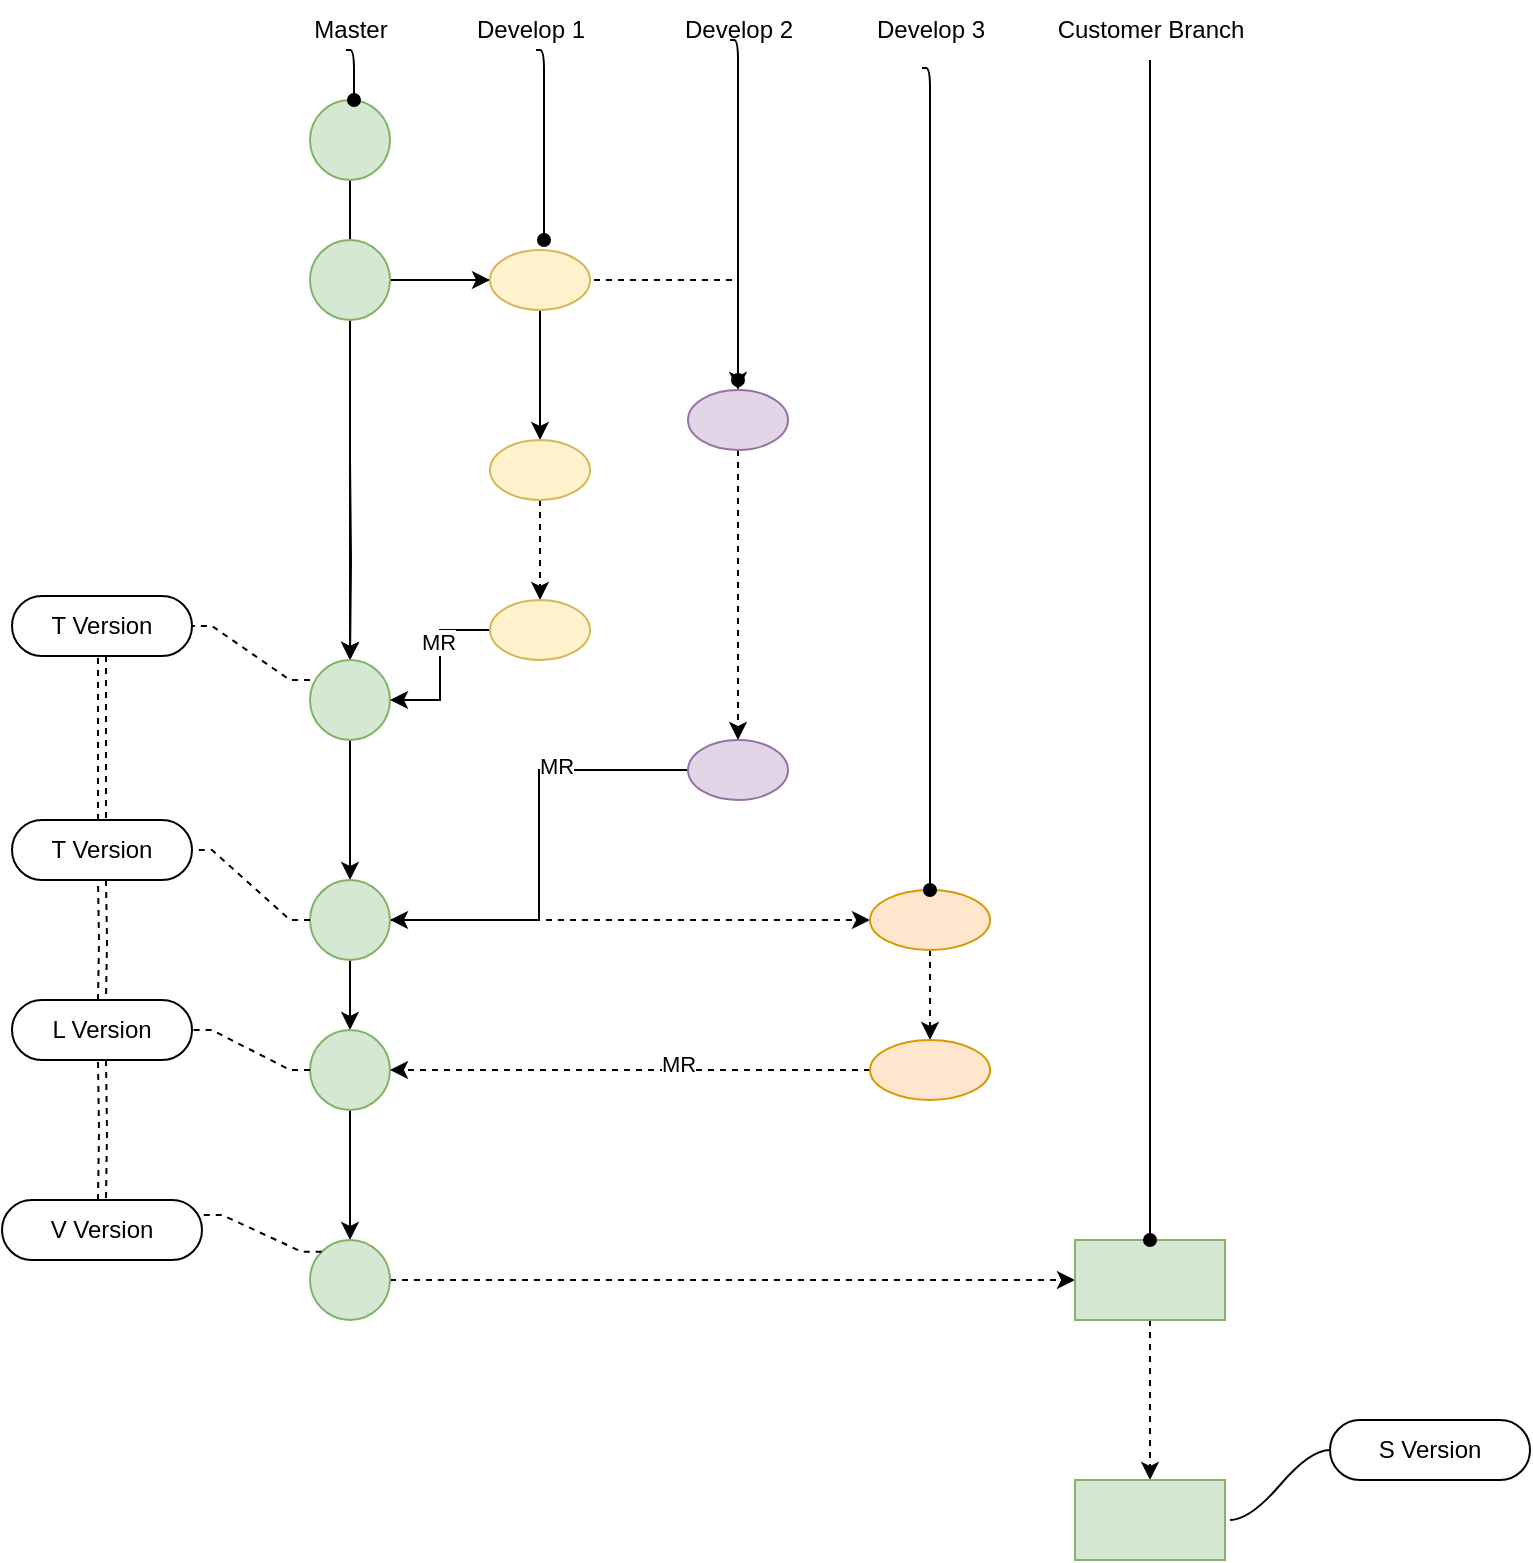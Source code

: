 <mxfile version="20.6.0" type="github">
  <diagram id="C5RBs43oDa-KdzZeNtuy" name="Page-1">
    <mxGraphModel dx="1673" dy="1038" grid="1" gridSize="10" guides="1" tooltips="1" connect="1" arrows="1" fold="1" page="1" pageScale="1" pageWidth="827" pageHeight="1169" math="0" shadow="0">
      <root>
        <mxCell id="WIyWlLk6GJQsqaUBKTNV-0" />
        <mxCell id="WIyWlLk6GJQsqaUBKTNV-1" parent="WIyWlLk6GJQsqaUBKTNV-0" />
        <mxCell id="szQDdLE0vZjQEvIjQsBp-7" value="" style="edgeStyle=orthogonalEdgeStyle;rounded=0;orthogonalLoop=1;jettySize=auto;html=1;entryX=0.5;entryY=0;entryDx=0;entryDy=0;" edge="1" parent="WIyWlLk6GJQsqaUBKTNV-1" source="szQDdLE0vZjQEvIjQsBp-0" target="szQDdLE0vZjQEvIjQsBp-6">
          <mxGeometry relative="1" as="geometry">
            <mxPoint x="220" y="320" as="targetPoint" />
          </mxGeometry>
        </mxCell>
        <mxCell id="szQDdLE0vZjQEvIjQsBp-0" value="" style="ellipse;whiteSpace=wrap;html=1;aspect=fixed;fillColor=#d5e8d4;strokeColor=#82b366;" vertex="1" parent="WIyWlLk6GJQsqaUBKTNV-1">
          <mxGeometry x="200" y="100" width="40" height="40" as="geometry" />
        </mxCell>
        <mxCell id="szQDdLE0vZjQEvIjQsBp-1" value="Master" style="text;html=1;resizable=0;autosize=1;align=center;verticalAlign=middle;points=[];fillColor=none;strokeColor=none;rounded=0;" vertex="1" parent="WIyWlLk6GJQsqaUBKTNV-1">
          <mxGeometry x="190" y="50" width="60" height="30" as="geometry" />
        </mxCell>
        <mxCell id="szQDdLE0vZjQEvIjQsBp-10" value="" style="edgeStyle=orthogonalEdgeStyle;rounded=0;orthogonalLoop=1;jettySize=auto;html=1;" edge="1" parent="WIyWlLk6GJQsqaUBKTNV-1" source="szQDdLE0vZjQEvIjQsBp-3" target="szQDdLE0vZjQEvIjQsBp-9">
          <mxGeometry relative="1" as="geometry" />
        </mxCell>
        <mxCell id="szQDdLE0vZjQEvIjQsBp-20" style="edgeStyle=orthogonalEdgeStyle;rounded=0;orthogonalLoop=1;jettySize=auto;html=1;entryX=0.5;entryY=0;entryDx=0;entryDy=0;dashed=1;" edge="1" parent="WIyWlLk6GJQsqaUBKTNV-1" source="szQDdLE0vZjQEvIjQsBp-3" target="szQDdLE0vZjQEvIjQsBp-15">
          <mxGeometry relative="1" as="geometry" />
        </mxCell>
        <mxCell id="szQDdLE0vZjQEvIjQsBp-3" value="" style="ellipse;whiteSpace=wrap;html=1;aspect=fixed;fillColor=#d5e8d4;strokeColor=#82b366;" vertex="1" parent="WIyWlLk6GJQsqaUBKTNV-1">
          <mxGeometry x="200" y="170" width="40" height="40" as="geometry" />
        </mxCell>
        <mxCell id="szQDdLE0vZjQEvIjQsBp-8" value="" style="edgeStyle=orthogonalEdgeStyle;rounded=0;orthogonalLoop=1;jettySize=auto;html=1;" edge="1" parent="WIyWlLk6GJQsqaUBKTNV-1" target="szQDdLE0vZjQEvIjQsBp-6">
          <mxGeometry relative="1" as="geometry">
            <mxPoint x="220" y="280" as="sourcePoint" />
          </mxGeometry>
        </mxCell>
        <mxCell id="szQDdLE0vZjQEvIjQsBp-24" value="" style="edgeStyle=orthogonalEdgeStyle;rounded=0;orthogonalLoop=1;jettySize=auto;html=1;" edge="1" parent="WIyWlLk6GJQsqaUBKTNV-1" source="szQDdLE0vZjQEvIjQsBp-6" target="szQDdLE0vZjQEvIjQsBp-22">
          <mxGeometry relative="1" as="geometry" />
        </mxCell>
        <mxCell id="szQDdLE0vZjQEvIjQsBp-6" value="" style="ellipse;whiteSpace=wrap;html=1;aspect=fixed;fillColor=#d5e8d4;strokeColor=#82b366;" vertex="1" parent="WIyWlLk6GJQsqaUBKTNV-1">
          <mxGeometry x="200" y="380" width="40" height="40" as="geometry" />
        </mxCell>
        <mxCell id="szQDdLE0vZjQEvIjQsBp-17" value="" style="edgeStyle=orthogonalEdgeStyle;rounded=0;orthogonalLoop=1;jettySize=auto;html=1;" edge="1" parent="WIyWlLk6GJQsqaUBKTNV-1" source="szQDdLE0vZjQEvIjQsBp-9" target="szQDdLE0vZjQEvIjQsBp-13">
          <mxGeometry relative="1" as="geometry" />
        </mxCell>
        <mxCell id="szQDdLE0vZjQEvIjQsBp-9" value="" style="ellipse;whiteSpace=wrap;html=1;fillColor=#fff2cc;strokeColor=#d6b656;" vertex="1" parent="WIyWlLk6GJQsqaUBKTNV-1">
          <mxGeometry x="290" y="175" width="50" height="30" as="geometry" />
        </mxCell>
        <mxCell id="szQDdLE0vZjQEvIjQsBp-11" value="Develop 1" style="text;html=1;resizable=0;autosize=1;align=center;verticalAlign=middle;points=[];fillColor=none;strokeColor=none;rounded=0;" vertex="1" parent="WIyWlLk6GJQsqaUBKTNV-1">
          <mxGeometry x="270" y="50" width="80" height="30" as="geometry" />
        </mxCell>
        <mxCell id="szQDdLE0vZjQEvIjQsBp-12" value="Develop 2" style="text;html=1;resizable=0;autosize=1;align=center;verticalAlign=middle;points=[];fillColor=none;strokeColor=none;rounded=0;" vertex="1" parent="WIyWlLk6GJQsqaUBKTNV-1">
          <mxGeometry x="373.5" y="50" width="80" height="30" as="geometry" />
        </mxCell>
        <mxCell id="szQDdLE0vZjQEvIjQsBp-18" value="" style="edgeStyle=orthogonalEdgeStyle;rounded=0;orthogonalLoop=1;jettySize=auto;html=1;dashed=1;" edge="1" parent="WIyWlLk6GJQsqaUBKTNV-1" source="szQDdLE0vZjQEvIjQsBp-13" target="szQDdLE0vZjQEvIjQsBp-14">
          <mxGeometry relative="1" as="geometry" />
        </mxCell>
        <mxCell id="szQDdLE0vZjQEvIjQsBp-13" value="" style="ellipse;whiteSpace=wrap;html=1;fillColor=#fff2cc;strokeColor=#d6b656;" vertex="1" parent="WIyWlLk6GJQsqaUBKTNV-1">
          <mxGeometry x="290" y="270" width="50" height="30" as="geometry" />
        </mxCell>
        <mxCell id="szQDdLE0vZjQEvIjQsBp-19" style="edgeStyle=orthogonalEdgeStyle;rounded=0;orthogonalLoop=1;jettySize=auto;html=1;entryX=1;entryY=0.5;entryDx=0;entryDy=0;" edge="1" parent="WIyWlLk6GJQsqaUBKTNV-1" source="szQDdLE0vZjQEvIjQsBp-14" target="szQDdLE0vZjQEvIjQsBp-6">
          <mxGeometry relative="1" as="geometry" />
        </mxCell>
        <mxCell id="szQDdLE0vZjQEvIjQsBp-48" value="MR" style="edgeLabel;html=1;align=center;verticalAlign=middle;resizable=0;points=[];" vertex="1" connectable="0" parent="szQDdLE0vZjQEvIjQsBp-19">
          <mxGeometry x="-0.271" y="-1" relative="1" as="geometry">
            <mxPoint as="offset" />
          </mxGeometry>
        </mxCell>
        <mxCell id="szQDdLE0vZjQEvIjQsBp-14" value="" style="ellipse;whiteSpace=wrap;html=1;fillColor=#fff2cc;strokeColor=#d6b656;" vertex="1" parent="WIyWlLk6GJQsqaUBKTNV-1">
          <mxGeometry x="290" y="350" width="50" height="30" as="geometry" />
        </mxCell>
        <mxCell id="szQDdLE0vZjQEvIjQsBp-21" style="edgeStyle=orthogonalEdgeStyle;rounded=0;orthogonalLoop=1;jettySize=auto;html=1;dashed=1;" edge="1" parent="WIyWlLk6GJQsqaUBKTNV-1" source="szQDdLE0vZjQEvIjQsBp-15" target="szQDdLE0vZjQEvIjQsBp-16">
          <mxGeometry relative="1" as="geometry" />
        </mxCell>
        <mxCell id="szQDdLE0vZjQEvIjQsBp-15" value="" style="ellipse;whiteSpace=wrap;html=1;fillColor=#e1d5e7;strokeColor=#9673a6;" vertex="1" parent="WIyWlLk6GJQsqaUBKTNV-1">
          <mxGeometry x="389" y="245" width="50" height="30" as="geometry" />
        </mxCell>
        <mxCell id="szQDdLE0vZjQEvIjQsBp-23" style="edgeStyle=orthogonalEdgeStyle;rounded=0;orthogonalLoop=1;jettySize=auto;html=1;entryX=1;entryY=0.5;entryDx=0;entryDy=0;" edge="1" parent="WIyWlLk6GJQsqaUBKTNV-1" source="szQDdLE0vZjQEvIjQsBp-16" target="szQDdLE0vZjQEvIjQsBp-22">
          <mxGeometry relative="1" as="geometry" />
        </mxCell>
        <mxCell id="szQDdLE0vZjQEvIjQsBp-47" value="MR" style="edgeLabel;html=1;align=center;verticalAlign=middle;resizable=0;points=[];" vertex="1" connectable="0" parent="szQDdLE0vZjQEvIjQsBp-23">
          <mxGeometry x="-0.411" y="-2" relative="1" as="geometry">
            <mxPoint as="offset" />
          </mxGeometry>
        </mxCell>
        <mxCell id="szQDdLE0vZjQEvIjQsBp-16" value="" style="ellipse;whiteSpace=wrap;html=1;fillColor=#e1d5e7;strokeColor=#9673a6;" vertex="1" parent="WIyWlLk6GJQsqaUBKTNV-1">
          <mxGeometry x="389" y="420" width="50" height="30" as="geometry" />
        </mxCell>
        <mxCell id="szQDdLE0vZjQEvIjQsBp-32" value="" style="edgeStyle=orthogonalEdgeStyle;rounded=0;orthogonalLoop=1;jettySize=auto;html=1;" edge="1" parent="WIyWlLk6GJQsqaUBKTNV-1" source="szQDdLE0vZjQEvIjQsBp-22" target="szQDdLE0vZjQEvIjQsBp-25">
          <mxGeometry relative="1" as="geometry" />
        </mxCell>
        <mxCell id="szQDdLE0vZjQEvIjQsBp-36" value="" style="edgeStyle=orthogonalEdgeStyle;rounded=0;orthogonalLoop=1;jettySize=auto;html=1;dashed=1;" edge="1" parent="WIyWlLk6GJQsqaUBKTNV-1" source="szQDdLE0vZjQEvIjQsBp-22" target="szQDdLE0vZjQEvIjQsBp-35">
          <mxGeometry relative="1" as="geometry" />
        </mxCell>
        <mxCell id="szQDdLE0vZjQEvIjQsBp-22" value="" style="ellipse;whiteSpace=wrap;html=1;aspect=fixed;fillColor=#d5e8d4;strokeColor=#82b366;" vertex="1" parent="WIyWlLk6GJQsqaUBKTNV-1">
          <mxGeometry x="200" y="490" width="40" height="40" as="geometry" />
        </mxCell>
        <mxCell id="szQDdLE0vZjQEvIjQsBp-33" value="" style="edgeStyle=orthogonalEdgeStyle;rounded=0;orthogonalLoop=1;jettySize=auto;html=1;" edge="1" parent="WIyWlLk6GJQsqaUBKTNV-1" source="szQDdLE0vZjQEvIjQsBp-25" target="szQDdLE0vZjQEvIjQsBp-26">
          <mxGeometry relative="1" as="geometry" />
        </mxCell>
        <mxCell id="szQDdLE0vZjQEvIjQsBp-25" value="" style="ellipse;whiteSpace=wrap;html=1;aspect=fixed;fillColor=#d5e8d4;strokeColor=#82b366;" vertex="1" parent="WIyWlLk6GJQsqaUBKTNV-1">
          <mxGeometry x="200" y="565" width="40" height="40" as="geometry" />
        </mxCell>
        <mxCell id="szQDdLE0vZjQEvIjQsBp-52" value="" style="edgeStyle=orthogonalEdgeStyle;rounded=0;orthogonalLoop=1;jettySize=auto;html=1;dashed=1;" edge="1" parent="WIyWlLk6GJQsqaUBKTNV-1" source="szQDdLE0vZjQEvIjQsBp-26" target="szQDdLE0vZjQEvIjQsBp-51">
          <mxGeometry relative="1" as="geometry" />
        </mxCell>
        <mxCell id="szQDdLE0vZjQEvIjQsBp-26" value="" style="ellipse;whiteSpace=wrap;html=1;aspect=fixed;fillColor=#d5e8d4;strokeColor=#82b366;" vertex="1" parent="WIyWlLk6GJQsqaUBKTNV-1">
          <mxGeometry x="200" y="670" width="40" height="40" as="geometry" />
        </mxCell>
        <mxCell id="szQDdLE0vZjQEvIjQsBp-31" value="" style="edgeStyle=orthogonalEdgeStyle;rounded=0;orthogonalLoop=1;jettySize=auto;html=1;dashed=1;shape=link;" edge="1" parent="WIyWlLk6GJQsqaUBKTNV-1" source="szQDdLE0vZjQEvIjQsBp-27" target="szQDdLE0vZjQEvIjQsBp-29">
          <mxGeometry relative="1" as="geometry" />
        </mxCell>
        <mxCell id="szQDdLE0vZjQEvIjQsBp-27" value="T Version" style="whiteSpace=wrap;html=1;rounded=1;arcSize=50;align=center;verticalAlign=middle;strokeWidth=1;autosize=1;spacing=4;treeFolding=1;treeMoving=1;newEdgeStyle={&quot;edgeStyle&quot;:&quot;entityRelationEdgeStyle&quot;,&quot;startArrow&quot;:&quot;none&quot;,&quot;endArrow&quot;:&quot;none&quot;,&quot;segment&quot;:10,&quot;curved&quot;:1};" vertex="1" parent="WIyWlLk6GJQsqaUBKTNV-1">
          <mxGeometry x="51" y="348" width="90" height="30" as="geometry" />
        </mxCell>
        <mxCell id="szQDdLE0vZjQEvIjQsBp-28" value="" style="edgeStyle=entityRelationEdgeStyle;startArrow=none;endArrow=none;segment=10;rounded=0;dashed=1;entryX=1;entryY=0.5;entryDx=0;entryDy=0;exitX=0;exitY=0.25;exitDx=0;exitDy=0;exitPerimeter=0;" edge="1" target="szQDdLE0vZjQEvIjQsBp-27" parent="WIyWlLk6GJQsqaUBKTNV-1" source="szQDdLE0vZjQEvIjQsBp-6">
          <mxGeometry relative="1" as="geometry">
            <mxPoint x="50" y="380" as="sourcePoint" />
          </mxGeometry>
        </mxCell>
        <mxCell id="szQDdLE0vZjQEvIjQsBp-29" value="T Version" style="whiteSpace=wrap;html=1;rounded=1;arcSize=50;align=center;verticalAlign=middle;strokeWidth=1;autosize=1;spacing=4;treeFolding=1;treeMoving=1;newEdgeStyle={&quot;edgeStyle&quot;:&quot;entityRelationEdgeStyle&quot;,&quot;startArrow&quot;:&quot;none&quot;,&quot;endArrow&quot;:&quot;none&quot;,&quot;segment&quot;:10,&quot;curved&quot;:1};" vertex="1" parent="WIyWlLk6GJQsqaUBKTNV-1">
          <mxGeometry x="51" y="460" width="90" height="30" as="geometry" />
        </mxCell>
        <mxCell id="szQDdLE0vZjQEvIjQsBp-30" value="" style="edgeStyle=entityRelationEdgeStyle;startArrow=none;endArrow=none;segment=10;rounded=0;dashed=1;entryX=1;entryY=0.5;entryDx=0;entryDy=0;exitX=0;exitY=0.5;exitDx=0;exitDy=0;" edge="1" parent="WIyWlLk6GJQsqaUBKTNV-1" source="szQDdLE0vZjQEvIjQsBp-22" target="szQDdLE0vZjQEvIjQsBp-29">
          <mxGeometry relative="1" as="geometry">
            <mxPoint x="210" y="400" as="sourcePoint" />
            <mxPoint x="151" y="373" as="targetPoint" />
          </mxGeometry>
        </mxCell>
        <mxCell id="szQDdLE0vZjQEvIjQsBp-39" value="" style="edgeStyle=orthogonalEdgeStyle;rounded=0;orthogonalLoop=1;jettySize=auto;html=1;dashed=1;" edge="1" parent="WIyWlLk6GJQsqaUBKTNV-1" source="szQDdLE0vZjQEvIjQsBp-35" target="szQDdLE0vZjQEvIjQsBp-38">
          <mxGeometry relative="1" as="geometry" />
        </mxCell>
        <mxCell id="szQDdLE0vZjQEvIjQsBp-35" value="" style="ellipse;whiteSpace=wrap;html=1;fillColor=#ffe6cc;strokeColor=#d79b00;" vertex="1" parent="WIyWlLk6GJQsqaUBKTNV-1">
          <mxGeometry x="480" y="495" width="60" height="30" as="geometry" />
        </mxCell>
        <mxCell id="szQDdLE0vZjQEvIjQsBp-37" value="Develop 3" style="text;html=1;resizable=0;autosize=1;align=center;verticalAlign=middle;points=[];fillColor=none;strokeColor=none;rounded=0;" vertex="1" parent="WIyWlLk6GJQsqaUBKTNV-1">
          <mxGeometry x="470" y="50" width="80" height="30" as="geometry" />
        </mxCell>
        <mxCell id="szQDdLE0vZjQEvIjQsBp-40" style="edgeStyle=orthogonalEdgeStyle;rounded=0;orthogonalLoop=1;jettySize=auto;html=1;dashed=1;" edge="1" parent="WIyWlLk6GJQsqaUBKTNV-1" source="szQDdLE0vZjQEvIjQsBp-38" target="szQDdLE0vZjQEvIjQsBp-25">
          <mxGeometry relative="1" as="geometry" />
        </mxCell>
        <mxCell id="szQDdLE0vZjQEvIjQsBp-46" value="MR" style="edgeLabel;html=1;align=center;verticalAlign=middle;resizable=0;points=[];" vertex="1" connectable="0" parent="szQDdLE0vZjQEvIjQsBp-40">
          <mxGeometry x="-0.2" y="-3" relative="1" as="geometry">
            <mxPoint as="offset" />
          </mxGeometry>
        </mxCell>
        <mxCell id="szQDdLE0vZjQEvIjQsBp-38" value="" style="ellipse;whiteSpace=wrap;html=1;fillColor=#ffe6cc;strokeColor=#d79b00;" vertex="1" parent="WIyWlLk6GJQsqaUBKTNV-1">
          <mxGeometry x="480" y="570" width="60" height="30" as="geometry" />
        </mxCell>
        <mxCell id="szQDdLE0vZjQEvIjQsBp-41" value="L Version" style="whiteSpace=wrap;html=1;rounded=1;arcSize=50;align=center;verticalAlign=middle;strokeWidth=1;autosize=1;spacing=4;treeFolding=1;treeMoving=1;newEdgeStyle={&quot;edgeStyle&quot;:&quot;entityRelationEdgeStyle&quot;,&quot;startArrow&quot;:&quot;none&quot;,&quot;endArrow&quot;:&quot;none&quot;,&quot;segment&quot;:10,&quot;curved&quot;:1};" vertex="1" parent="WIyWlLk6GJQsqaUBKTNV-1">
          <mxGeometry x="51" y="550" width="90" height="30" as="geometry" />
        </mxCell>
        <mxCell id="szQDdLE0vZjQEvIjQsBp-42" value="" style="edgeStyle=entityRelationEdgeStyle;startArrow=none;endArrow=none;segment=10;rounded=0;dashed=1;entryX=1;entryY=0.5;entryDx=0;entryDy=0;exitX=0;exitY=0.5;exitDx=0;exitDy=0;" edge="1" parent="WIyWlLk6GJQsqaUBKTNV-1" source="szQDdLE0vZjQEvIjQsBp-25" target="szQDdLE0vZjQEvIjQsBp-41">
          <mxGeometry relative="1" as="geometry">
            <mxPoint x="210" y="520" as="sourcePoint" />
            <mxPoint x="151" y="485" as="targetPoint" />
          </mxGeometry>
        </mxCell>
        <mxCell id="szQDdLE0vZjQEvIjQsBp-44" value="V Version" style="whiteSpace=wrap;html=1;rounded=1;arcSize=50;align=center;verticalAlign=middle;strokeWidth=1;autosize=1;spacing=4;treeFolding=1;treeMoving=1;newEdgeStyle={&quot;edgeStyle&quot;:&quot;entityRelationEdgeStyle&quot;,&quot;startArrow&quot;:&quot;none&quot;,&quot;endArrow&quot;:&quot;none&quot;,&quot;segment&quot;:10,&quot;curved&quot;:1};" vertex="1" parent="WIyWlLk6GJQsqaUBKTNV-1">
          <mxGeometry x="46" y="650" width="100" height="30" as="geometry" />
        </mxCell>
        <mxCell id="szQDdLE0vZjQEvIjQsBp-45" value="" style="edgeStyle=entityRelationEdgeStyle;startArrow=none;endArrow=none;segment=10;rounded=0;dashed=1;entryX=1;entryY=0.25;entryDx=0;entryDy=0;exitX=0;exitY=0;exitDx=0;exitDy=0;" edge="1" parent="WIyWlLk6GJQsqaUBKTNV-1" source="szQDdLE0vZjQEvIjQsBp-26" target="szQDdLE0vZjQEvIjQsBp-44">
          <mxGeometry relative="1" as="geometry">
            <mxPoint x="210" y="595" as="sourcePoint" />
            <mxPoint x="151" y="575" as="targetPoint" />
          </mxGeometry>
        </mxCell>
        <mxCell id="szQDdLE0vZjQEvIjQsBp-49" value="" style="edgeStyle=orthogonalEdgeStyle;rounded=0;orthogonalLoop=1;jettySize=auto;html=1;dashed=1;shape=link;entryX=0.5;entryY=0;entryDx=0;entryDy=0;" edge="1" parent="WIyWlLk6GJQsqaUBKTNV-1" target="szQDdLE0vZjQEvIjQsBp-41">
          <mxGeometry relative="1" as="geometry">
            <mxPoint x="96" y="490" as="sourcePoint" />
            <mxPoint x="106" y="470" as="targetPoint" />
          </mxGeometry>
        </mxCell>
        <mxCell id="szQDdLE0vZjQEvIjQsBp-50" value="" style="edgeStyle=orthogonalEdgeStyle;rounded=0;orthogonalLoop=1;jettySize=auto;html=1;dashed=1;shape=link;entryX=0.5;entryY=0;entryDx=0;entryDy=0;" edge="1" parent="WIyWlLk6GJQsqaUBKTNV-1" target="szQDdLE0vZjQEvIjQsBp-44">
          <mxGeometry relative="1" as="geometry">
            <mxPoint x="96" y="580" as="sourcePoint" />
            <mxPoint x="106" y="560" as="targetPoint" />
          </mxGeometry>
        </mxCell>
        <mxCell id="szQDdLE0vZjQEvIjQsBp-57" value="" style="edgeStyle=orthogonalEdgeStyle;rounded=1;orthogonalLoop=1;jettySize=auto;html=1;endArrow=classic;endFill=1;dashed=1;" edge="1" parent="WIyWlLk6GJQsqaUBKTNV-1" source="szQDdLE0vZjQEvIjQsBp-51" target="szQDdLE0vZjQEvIjQsBp-56">
          <mxGeometry relative="1" as="geometry" />
        </mxCell>
        <mxCell id="szQDdLE0vZjQEvIjQsBp-51" value="" style="whiteSpace=wrap;html=1;fillColor=#d5e8d4;strokeColor=#82b366;" vertex="1" parent="WIyWlLk6GJQsqaUBKTNV-1">
          <mxGeometry x="582.5" y="670" width="75" height="40" as="geometry" />
        </mxCell>
        <mxCell id="szQDdLE0vZjQEvIjQsBp-54" style="edgeStyle=orthogonalEdgeStyle;rounded=1;orthogonalLoop=1;jettySize=auto;html=1;endArrow=oval;endFill=1;" edge="1" parent="WIyWlLk6GJQsqaUBKTNV-1" source="szQDdLE0vZjQEvIjQsBp-53" target="szQDdLE0vZjQEvIjQsBp-51">
          <mxGeometry relative="1" as="geometry" />
        </mxCell>
        <mxCell id="szQDdLE0vZjQEvIjQsBp-53" value="Customer Branch" style="text;html=1;resizable=0;autosize=1;align=center;verticalAlign=middle;points=[];fillColor=none;strokeColor=none;rounded=0;" vertex="1" parent="WIyWlLk6GJQsqaUBKTNV-1">
          <mxGeometry x="560" y="50" width="120" height="30" as="geometry" />
        </mxCell>
        <mxCell id="szQDdLE0vZjQEvIjQsBp-55" style="edgeStyle=orthogonalEdgeStyle;rounded=1;orthogonalLoop=1;jettySize=auto;html=1;endArrow=oval;endFill=1;exitX=0.45;exitY=1.133;exitDx=0;exitDy=0;exitPerimeter=0;entryX=0.5;entryY=0;entryDx=0;entryDy=0;" edge="1" parent="WIyWlLk6GJQsqaUBKTNV-1" source="szQDdLE0vZjQEvIjQsBp-37" target="szQDdLE0vZjQEvIjQsBp-35">
          <mxGeometry relative="1" as="geometry">
            <mxPoint x="630" y="90" as="sourcePoint" />
            <mxPoint x="630" y="680" as="targetPoint" />
            <Array as="points">
              <mxPoint x="510" y="84" />
            </Array>
          </mxGeometry>
        </mxCell>
        <mxCell id="szQDdLE0vZjQEvIjQsBp-56" value="" style="whiteSpace=wrap;html=1;fillColor=#d5e8d4;strokeColor=#82b366;" vertex="1" parent="WIyWlLk6GJQsqaUBKTNV-1">
          <mxGeometry x="582.5" y="790" width="75" height="40" as="geometry" />
        </mxCell>
        <mxCell id="szQDdLE0vZjQEvIjQsBp-62" value="S Version" style="whiteSpace=wrap;html=1;rounded=1;arcSize=50;align=center;verticalAlign=middle;strokeWidth=1;autosize=1;spacing=4;treeFolding=1;treeMoving=1;newEdgeStyle={&quot;edgeStyle&quot;:&quot;entityRelationEdgeStyle&quot;,&quot;startArrow&quot;:&quot;none&quot;,&quot;endArrow&quot;:&quot;none&quot;,&quot;segment&quot;:10,&quot;curved&quot;:1};" vertex="1" parent="WIyWlLk6GJQsqaUBKTNV-1">
          <mxGeometry x="710" y="760" width="100" height="30" as="geometry" />
        </mxCell>
        <mxCell id="szQDdLE0vZjQEvIjQsBp-63" value="" style="edgeStyle=entityRelationEdgeStyle;startArrow=none;endArrow=none;segment=10;curved=1;rounded=1;" edge="1" target="szQDdLE0vZjQEvIjQsBp-62" parent="WIyWlLk6GJQsqaUBKTNV-1">
          <mxGeometry relative="1" as="geometry">
            <mxPoint x="660" y="810" as="sourcePoint" />
          </mxGeometry>
        </mxCell>
        <mxCell id="szQDdLE0vZjQEvIjQsBp-67" style="edgeStyle=orthogonalEdgeStyle;rounded=1;orthogonalLoop=1;jettySize=auto;html=1;endArrow=oval;endFill=1;exitX=0.45;exitY=1.133;exitDx=0;exitDy=0;exitPerimeter=0;" edge="1" parent="WIyWlLk6GJQsqaUBKTNV-1">
          <mxGeometry relative="1" as="geometry">
            <mxPoint x="410" y="70.0" as="sourcePoint" />
            <mxPoint x="414" y="240" as="targetPoint" />
            <Array as="points">
              <mxPoint x="414" y="70.01" />
            </Array>
          </mxGeometry>
        </mxCell>
        <mxCell id="szQDdLE0vZjQEvIjQsBp-68" style="edgeStyle=orthogonalEdgeStyle;rounded=1;orthogonalLoop=1;jettySize=auto;html=1;endArrow=oval;endFill=1;exitX=0.45;exitY=1.133;exitDx=0;exitDy=0;exitPerimeter=0;" edge="1" parent="WIyWlLk6GJQsqaUBKTNV-1">
          <mxGeometry relative="1" as="geometry">
            <mxPoint x="313" y="75" as="sourcePoint" />
            <mxPoint x="317" y="170" as="targetPoint" />
            <Array as="points">
              <mxPoint x="317" y="75" />
            </Array>
          </mxGeometry>
        </mxCell>
        <mxCell id="szQDdLE0vZjQEvIjQsBp-69" style="edgeStyle=orthogonalEdgeStyle;rounded=1;orthogonalLoop=1;jettySize=auto;html=1;endArrow=oval;endFill=1;exitX=0.45;exitY=1.133;exitDx=0;exitDy=0;exitPerimeter=0;" edge="1" parent="WIyWlLk6GJQsqaUBKTNV-1">
          <mxGeometry relative="1" as="geometry">
            <mxPoint x="218" y="75" as="sourcePoint" />
            <mxPoint x="222" y="100" as="targetPoint" />
            <Array as="points">
              <mxPoint x="222" y="75" />
            </Array>
          </mxGeometry>
        </mxCell>
      </root>
    </mxGraphModel>
  </diagram>
</mxfile>
